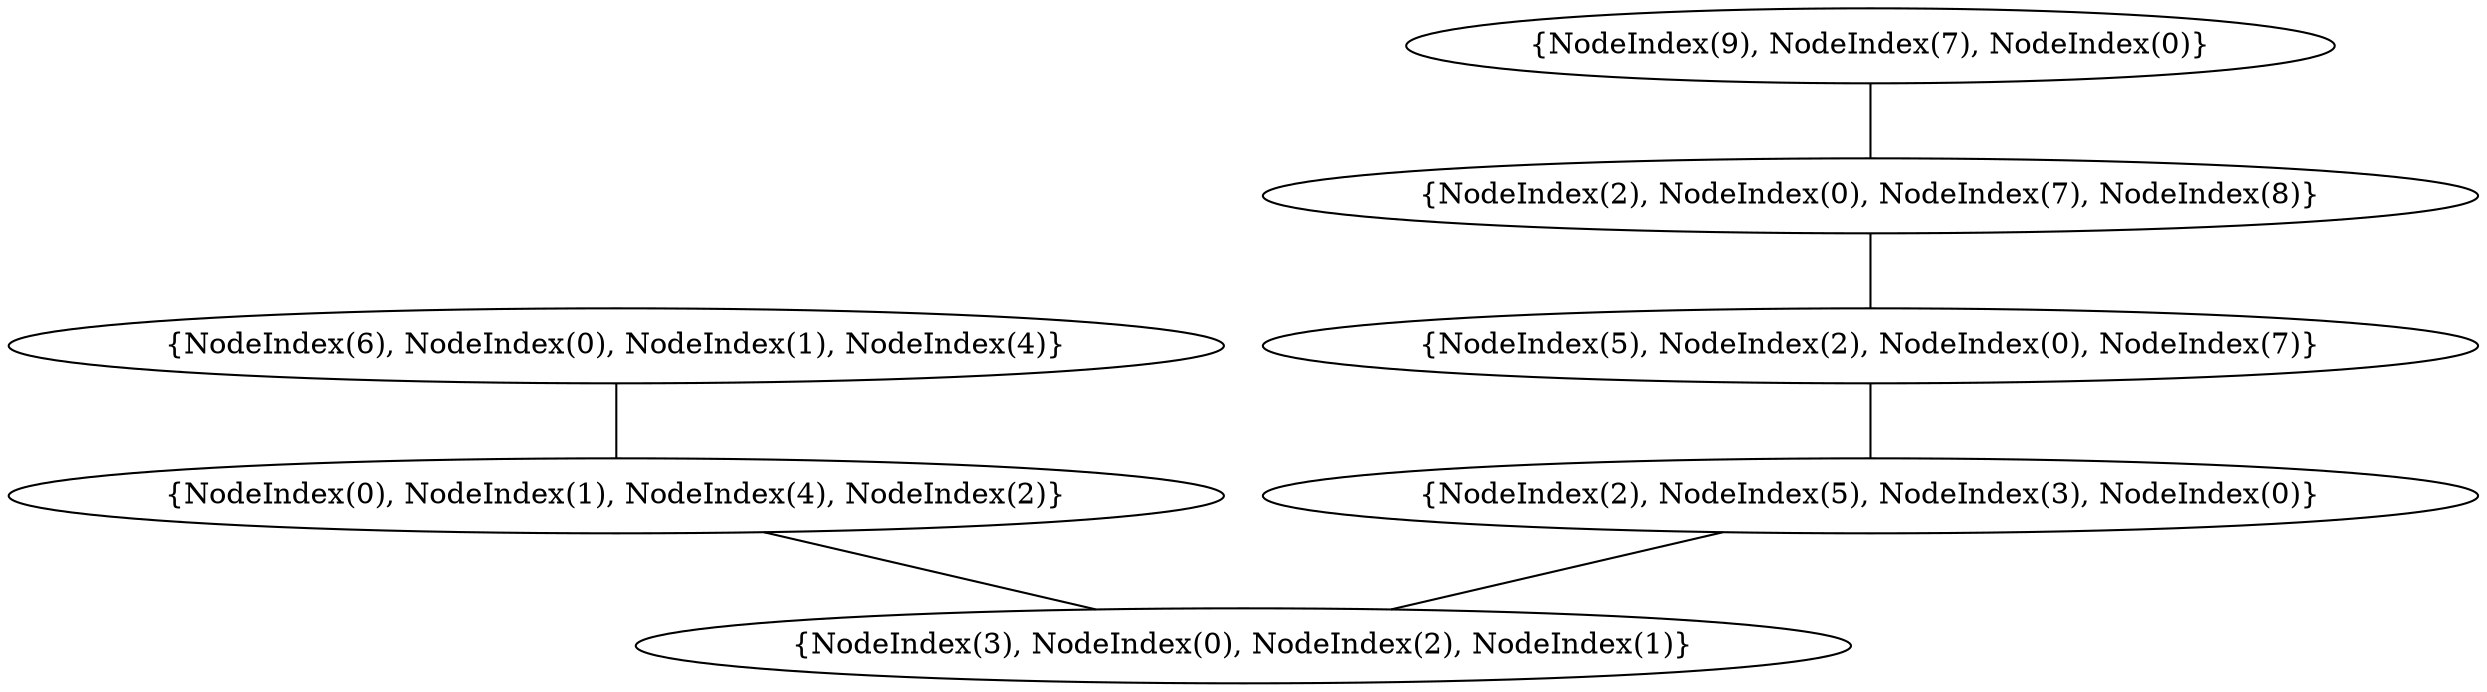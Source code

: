 graph {
    0 [ label = "{NodeIndex(3), NodeIndex(0), NodeIndex(2), NodeIndex(1)}" ]
    1 [ label = "{NodeIndex(0), NodeIndex(1), NodeIndex(4), NodeIndex(2)}" ]
    2 [ label = "{NodeIndex(2), NodeIndex(5), NodeIndex(3), NodeIndex(0)}" ]
    3 [ label = "{NodeIndex(5), NodeIndex(2), NodeIndex(0), NodeIndex(7)}" ]
    4 [ label = "{NodeIndex(2), NodeIndex(0), NodeIndex(7), NodeIndex(8)}" ]
    5 [ label = "{NodeIndex(6), NodeIndex(0), NodeIndex(1), NodeIndex(4)}" ]
    6 [ label = "{NodeIndex(9), NodeIndex(7), NodeIndex(0)}" ]
    1 -- 0 [ ]
    3 -- 2 [ ]
    5 -- 1 [ ]
    2 -- 0 [ ]
    4 -- 3 [ ]
    6 -- 4 [ ]
}

